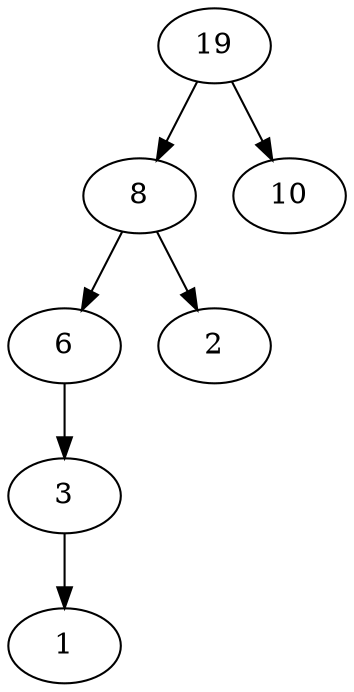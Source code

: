 digraph arbol {19 -> 8[Label=3];
3 -> 1[Label=8];
6 -> 3[Label=3];
8 -> 2[Label=6];
8 -> 6[Label=9];
19 -> 10[Label=7];
}